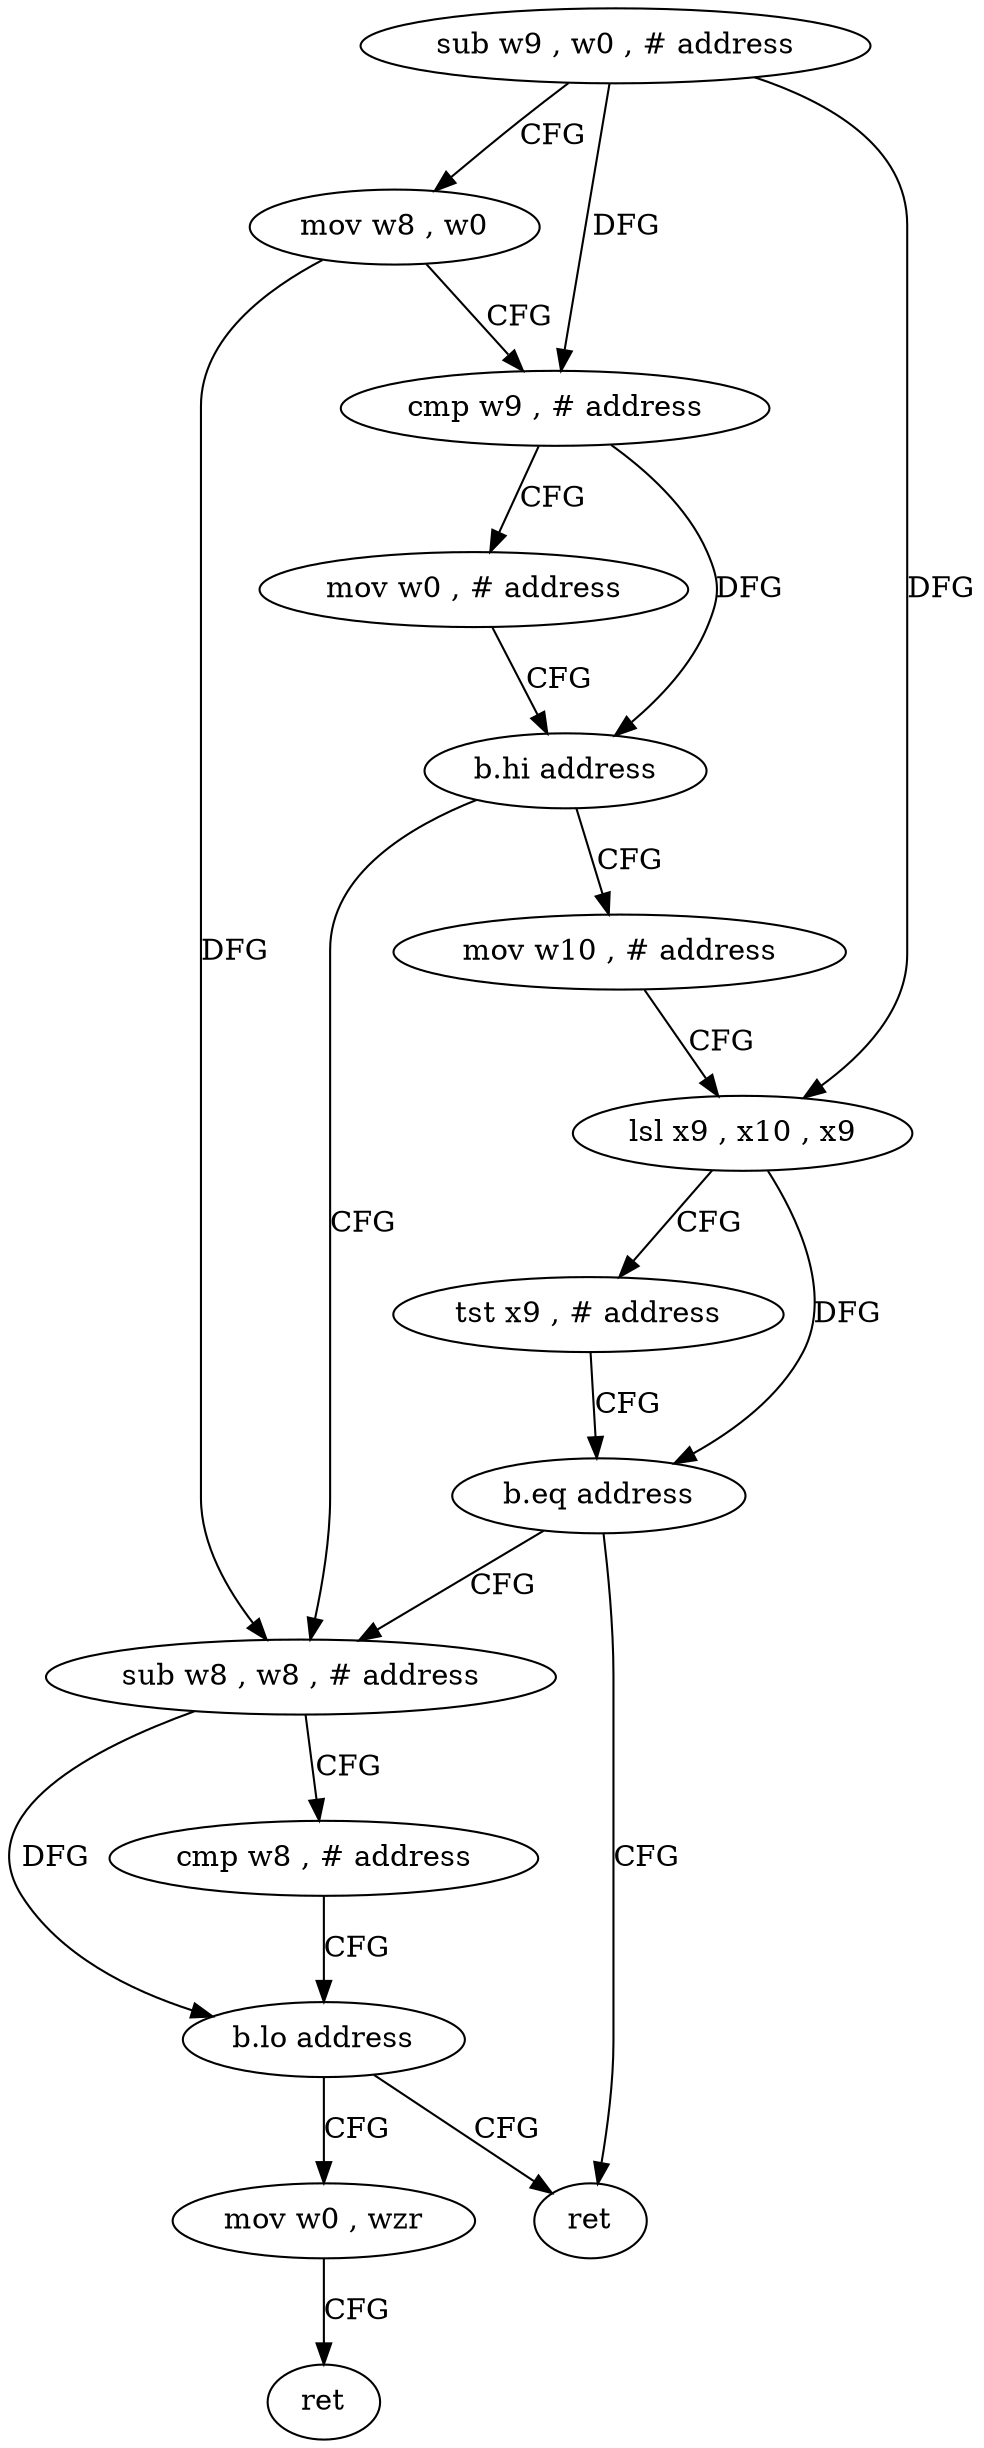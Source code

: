 digraph "func" {
"4216724" [label = "sub w9 , w0 , # address" ]
"4216728" [label = "mov w8 , w0" ]
"4216732" [label = "cmp w9 , # address" ]
"4216736" [label = "mov w0 , # address" ]
"4216740" [label = "b.hi address" ]
"4216764" [label = "sub w8 , w8 , # address" ]
"4216744" [label = "mov w10 , # address" ]
"4216768" [label = "cmp w8 , # address" ]
"4216772" [label = "b.lo address" ]
"4216760" [label = "ret" ]
"4216776" [label = "mov w0 , wzr" ]
"4216748" [label = "lsl x9 , x10 , x9" ]
"4216752" [label = "tst x9 , # address" ]
"4216756" [label = "b.eq address" ]
"4216780" [label = "ret" ]
"4216724" -> "4216728" [ label = "CFG" ]
"4216724" -> "4216732" [ label = "DFG" ]
"4216724" -> "4216748" [ label = "DFG" ]
"4216728" -> "4216732" [ label = "CFG" ]
"4216728" -> "4216764" [ label = "DFG" ]
"4216732" -> "4216736" [ label = "CFG" ]
"4216732" -> "4216740" [ label = "DFG" ]
"4216736" -> "4216740" [ label = "CFG" ]
"4216740" -> "4216764" [ label = "CFG" ]
"4216740" -> "4216744" [ label = "CFG" ]
"4216764" -> "4216768" [ label = "CFG" ]
"4216764" -> "4216772" [ label = "DFG" ]
"4216744" -> "4216748" [ label = "CFG" ]
"4216768" -> "4216772" [ label = "CFG" ]
"4216772" -> "4216760" [ label = "CFG" ]
"4216772" -> "4216776" [ label = "CFG" ]
"4216776" -> "4216780" [ label = "CFG" ]
"4216748" -> "4216752" [ label = "CFG" ]
"4216748" -> "4216756" [ label = "DFG" ]
"4216752" -> "4216756" [ label = "CFG" ]
"4216756" -> "4216764" [ label = "CFG" ]
"4216756" -> "4216760" [ label = "CFG" ]
}
